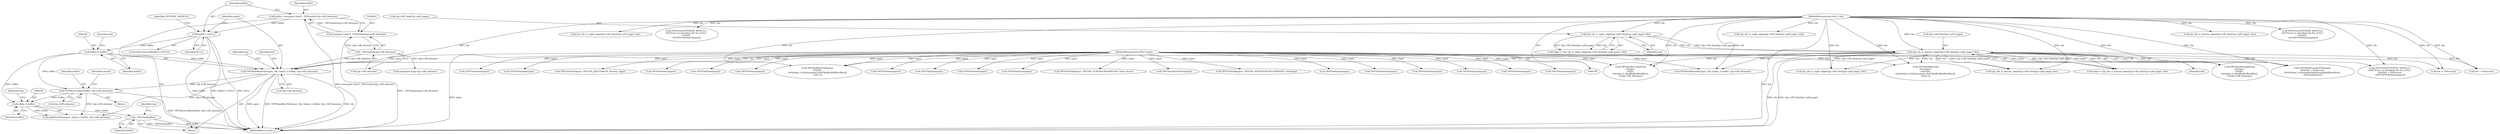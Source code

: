 digraph "0_libtiff_c7153361a4041260719b340f73f2f76@API" {
"1000261" [label="(Call,_TIFFfree(buffer))"];
"1000255" [label="(Call,(tdata_t) buffer)"];
"1000235" [label="(Call,(tdata_t) buffer)"];
"1000211" [label="(Call,buffer==NULL)"];
"1000202" [label="(Call,buffer= (unsigned char*) _TIFFmalloc(t2p->tiff_datasize))"];
"1000204" [label="(Call,(unsigned char*) _TIFFmalloc(t2p->tiff_datasize))"];
"1000206" [label="(Call,_TIFFmalloc(t2p->tiff_datasize))"];
"1000248" [label="(Call,TIFFReverseBits(buffer, t2p->tiff_datasize))"];
"1000232" [label="(Call,TIFFReadRawTile(input, tile, (tdata_t) buffer, t2p->tiff_datasize))"];
"1000110" [label="(MethodParameterIn,TIFF* input)"];
"1000185" [label="(Call,t2p_tile_is_bottom_edge(t2p->tiff_tiles[t2p->pdf_page], tile))"];
"1000174" [label="(Call,t2p_tile_is_right_edge(t2p->tiff_tiles[t2p->pdf_page], tile))"];
"1000112" [label="(MethodParameterIn,ttile_t tile)"];
"1000869" [label="(Call,TIFFReadEncodedTile(input, \n\t\t\t\t\t\ttile + i*tilecount, \n\t\t\t\t\t\t(tdata_t) &(samplebuffer[samplebufferoffset]), \n\t\t\t\t\t\tseptilesize))"];
"1000408" [label="(Call,t2p_tile_is_bottom_edge(t2p->tiff_tiles[t2p->pdf_page], tile))"];
"1000889" [label="(Call,TIFFError(TIFF2PDF_MODULE, \n\t\t\t\t\t\t\"Error on decoding tile %u of %s\", \n\t\t\t\t\t\ttile + i*tilecount, \n\t\t\t\t\t\tTIFFFileName(input)))"];
"1000249" [label="(Identifier,buffer)"];
"1000724" [label="(Call,TIFFFileName(input))"];
"1000186" [label="(Call,t2p->tiff_tiles[t2p->pdf_page])"];
"1000779" [label="(Call,TIFFTileSize(input))"];
"1000175" [label="(Call,t2p->tiff_tiles[t2p->pdf_page])"];
"1000295" [label="(Call,TIFFFileName(input))"];
"1000985" [label="(Call,TIFFFileName(input))"];
"1000172" [label="(Call,edge |= t2p_tile_is_right_edge(t2p->tiff_tiles[t2p->pdf_page], tile))"];
"1001224" [label="(Call,t2p_tile_is_bottom_edge(t2p->tiff_tiles[t2p->pdf_page], tile))"];
"1001328" [label="(Call,TIFFGetField(input, TIFFTAG_YCBCRSUBSAMPLING, &hor, &ver))"];
"1000206" [label="(Call,_TIFFmalloc(t2p->tiff_datasize))"];
"1000981" [label="(Call,TIFFError(TIFF2PDF_MODULE, \n\t\t\t\t\t\"Error on decoding tile %u of %s\", \n\t\t\t\t\ttile, \n\t\t\t\t\tTIFFFileName(input)))"];
"1000216" [label="(Identifier,TIFF2PDF_MODULE)"];
"1000963" [label="(Call,TIFFReadEncodedTile(\n\t\t\t\tinput, \n\t\t\t\ttile, \n\t\t\t\t(tdata_t) &buffer[bufferoffset], \n\t\t\t\tt2p->tiff_datasize))"];
"1000210" [label="(ControlStructure,if(buffer==NULL))"];
"1000235" [label="(Call,(tdata_t) buffer)"];
"1000233" [label="(Identifier,input)"];
"1000247" [label="(Block,)"];
"1000254" [label="(Identifier,output)"];
"1000244" [label="(Identifier,t2p)"];
"1000110" [label="(MethodParameterIn,TIFF* input)"];
"1000183" [label="(Call,edge |= t2p_tile_is_bottom_edge(t2p->tiff_tiles[t2p->pdf_page], tile))"];
"1000253" [label="(Call,t2pWriteFile(output, (tdata_t) buffer, t2p->tiff_datasize))"];
"1000783" [label="(Call,TIFFNumberOfTiles(input))"];
"1001353" [label="(Call,TIFFGetField(input, TIFFTAG_REFERENCEBLACKWHITE, &xfloatp))"];
"1000892" [label="(Call,tile + i*tilecount)"];
"1000213" [label="(Identifier,NULL)"];
"1000248" [label="(Call,TIFFReverseBits(buffer, t2p->tiff_datasize))"];
"1001074" [label="(Call,TIFFFileName(input))"];
"1001134" [label="(Call,TIFFTileRowSize(input))"];
"1000174" [label="(Call,t2p_tile_is_right_edge(t2p->tiff_tiles[t2p->pdf_page], tile))"];
"1000204" [label="(Call,(unsigned char*) _TIFFmalloc(t2p->tiff_datasize))"];
"1000261" [label="(Call,_TIFFfree(buffer))"];
"1000203" [label="(Identifier,buffer)"];
"1000112" [label="(MethodParameterIn,ttile_t tile)"];
"1000355" [label="(Call,TIFFFileName(input))"];
"1000843" [label="(Call,TIFFFileName(input))"];
"1000385" [label="(Call,TIFFFileName(input))"];
"1000871" [label="(Call,tile + i*tilecount)"];
"1000572" [label="(Call,TIFFFileName(input))"];
"1000193" [label="(Identifier,tile)"];
"1000185" [label="(Call,t2p_tile_is_bottom_edge(t2p->tiff_tiles[t2p->pdf_page], tile))"];
"1000212" [label="(Identifier,buffer)"];
"1001185" [label="(Call,t2p_tile_is_right_edge(t2p->tiff_tiles[t2p->pdf_page], tile))"];
"1000257" [label="(Identifier,buffer)"];
"1000182" [label="(Identifier,tile)"];
"1000223" [label="(Call,TIFFFileName(input))"];
"1000753" [label="(Call,TIFFError(TIFF2PDF_MODULE, \n\t\t\t\t\"Error on decoding tile %u of %s\", \n\t\t\t\ttile, \n\t\t\t\tTIFFFileName(input)))"];
"1000304" [label="(Call,TIFFReadRawTile(input, tile, (tdata_t) buffer, t2p->tiff_datasize))"];
"1000207" [label="(Call,t2p->tiff_datasize)"];
"1000500" [label="(Call,TIFFReadRawTile(input, \n\t\t\t\t\ttile, \n\t\t\t\t\t(tdata_t) &(((unsigned char*)buffer)[bufferoffset]), \n\t\t\t\t\t-1))"];
"1000262" [label="(Identifier,buffer)"];
"1000735" [label="(Call,TIFFReadEncodedTile(\n\t\t\tinput, \n\t\t\ttile, \n\t\t\t(tdata_t) &buffer[bufferoffset], \n\t\t\tt2p->tiff_datasize))"];
"1000813" [label="(Call,TIFFFileName(input))"];
"1000239" [label="(Identifier,t2p)"];
"1000250" [label="(Call,t2p->tiff_datasize)"];
"1000265" [label="(Identifier,t2p)"];
"1000238" [label="(Call,t2p->tiff_datasize)"];
"1001121" [label="(Call,t2p_tile_is_right_edge(t2p->tiff_tiles[t2p->pdf_page], tile))"];
"1000451" [label="(Call,t2p_tile_is_right_edge(t2p->tiff_tiles[t2p->pdf_page], tile))"];
"1000234" [label="(Identifier,tile)"];
"1000232" [label="(Call,TIFFReadRawTile(input, tile, (tdata_t) buffer, t2p->tiff_datasize))"];
"1000583" [label="(Call,TIFFGetField(input, TIFFTAG_JPEGTABLES, &count, &jpt))"];
"1000237" [label="(Identifier,buffer)"];
"1001530" [label="(MethodReturn,tsize_t)"];
"1000259" [label="(Identifier,t2p)"];
"1000202" [label="(Call,buffer= (unsigned char*) _TIFFmalloc(t2p->tiff_datasize))"];
"1000952" [label="(Call,TIFFFileName(input))"];
"1000757" [label="(Call,TIFFFileName(input))"];
"1000635" [label="(Call,TIFFReadRawTile(\n\t\t\t\t\t\tinput, \n\t\t\t\t\t\ttile, \n\t\t\t\t\t\t(tdata_t) &(((unsigned char*)buffer)[bufferoffset]), \n\t\t\t\t\t\t-1))"];
"1000201" [label="(Block,)"];
"1000897" [label="(Call,TIFFFileName(input))"];
"1000218" [label="(Call,(unsigned long) t2p->tiff_datasize)"];
"1000211" [label="(Call,buffer==NULL)"];
"1000255" [label="(Call,(tdata_t) buffer)"];
"1000261" -> "1000201"  [label="AST: "];
"1000261" -> "1000262"  [label="CFG: "];
"1000262" -> "1000261"  [label="AST: "];
"1000265" -> "1000261"  [label="CFG: "];
"1000261" -> "1001530"  [label="DDG: buffer"];
"1000261" -> "1001530"  [label="DDG: _TIFFfree(buffer)"];
"1000255" -> "1000261"  [label="DDG: buffer"];
"1000255" -> "1000253"  [label="AST: "];
"1000255" -> "1000257"  [label="CFG: "];
"1000256" -> "1000255"  [label="AST: "];
"1000257" -> "1000255"  [label="AST: "];
"1000259" -> "1000255"  [label="CFG: "];
"1000255" -> "1000253"  [label="DDG: buffer"];
"1000235" -> "1000255"  [label="DDG: buffer"];
"1000248" -> "1000255"  [label="DDG: buffer"];
"1000235" -> "1000232"  [label="AST: "];
"1000235" -> "1000237"  [label="CFG: "];
"1000236" -> "1000235"  [label="AST: "];
"1000237" -> "1000235"  [label="AST: "];
"1000239" -> "1000235"  [label="CFG: "];
"1000235" -> "1000232"  [label="DDG: buffer"];
"1000211" -> "1000235"  [label="DDG: buffer"];
"1000235" -> "1000248"  [label="DDG: buffer"];
"1000211" -> "1000210"  [label="AST: "];
"1000211" -> "1000213"  [label="CFG: "];
"1000212" -> "1000211"  [label="AST: "];
"1000213" -> "1000211"  [label="AST: "];
"1000216" -> "1000211"  [label="CFG: "];
"1000233" -> "1000211"  [label="CFG: "];
"1000211" -> "1001530"  [label="DDG: buffer"];
"1000211" -> "1001530"  [label="DDG: buffer==NULL"];
"1000211" -> "1001530"  [label="DDG: NULL"];
"1000202" -> "1000211"  [label="DDG: buffer"];
"1000202" -> "1000201"  [label="AST: "];
"1000202" -> "1000204"  [label="CFG: "];
"1000203" -> "1000202"  [label="AST: "];
"1000204" -> "1000202"  [label="AST: "];
"1000212" -> "1000202"  [label="CFG: "];
"1000202" -> "1001530"  [label="DDG: (unsigned char*) _TIFFmalloc(t2p->tiff_datasize)"];
"1000204" -> "1000202"  [label="DDG: _TIFFmalloc(t2p->tiff_datasize)"];
"1000204" -> "1000206"  [label="CFG: "];
"1000205" -> "1000204"  [label="AST: "];
"1000206" -> "1000204"  [label="AST: "];
"1000204" -> "1001530"  [label="DDG: _TIFFmalloc(t2p->tiff_datasize)"];
"1000206" -> "1000204"  [label="DDG: t2p->tiff_datasize"];
"1000206" -> "1000207"  [label="CFG: "];
"1000207" -> "1000206"  [label="AST: "];
"1000206" -> "1000218"  [label="DDG: t2p->tiff_datasize"];
"1000206" -> "1000232"  [label="DDG: t2p->tiff_datasize"];
"1000248" -> "1000247"  [label="AST: "];
"1000248" -> "1000250"  [label="CFG: "];
"1000249" -> "1000248"  [label="AST: "];
"1000250" -> "1000248"  [label="AST: "];
"1000254" -> "1000248"  [label="CFG: "];
"1000248" -> "1001530"  [label="DDG: TIFFReverseBits(buffer, t2p->tiff_datasize)"];
"1000232" -> "1000248"  [label="DDG: t2p->tiff_datasize"];
"1000248" -> "1000253"  [label="DDG: t2p->tiff_datasize"];
"1000232" -> "1000201"  [label="AST: "];
"1000232" -> "1000238"  [label="CFG: "];
"1000233" -> "1000232"  [label="AST: "];
"1000234" -> "1000232"  [label="AST: "];
"1000238" -> "1000232"  [label="AST: "];
"1000244" -> "1000232"  [label="CFG: "];
"1000232" -> "1001530"  [label="DDG: input"];
"1000232" -> "1001530"  [label="DDG: TIFFReadRawTile(input, tile, (tdata_t) buffer, t2p->tiff_datasize)"];
"1000232" -> "1001530"  [label="DDG: tile"];
"1000110" -> "1000232"  [label="DDG: input"];
"1000185" -> "1000232"  [label="DDG: tile"];
"1000112" -> "1000232"  [label="DDG: tile"];
"1000232" -> "1000253"  [label="DDG: t2p->tiff_datasize"];
"1000110" -> "1000108"  [label="AST: "];
"1000110" -> "1001530"  [label="DDG: input"];
"1000110" -> "1000223"  [label="DDG: input"];
"1000110" -> "1000295"  [label="DDG: input"];
"1000110" -> "1000304"  [label="DDG: input"];
"1000110" -> "1000355"  [label="DDG: input"];
"1000110" -> "1000385"  [label="DDG: input"];
"1000110" -> "1000500"  [label="DDG: input"];
"1000110" -> "1000572"  [label="DDG: input"];
"1000110" -> "1000583"  [label="DDG: input"];
"1000110" -> "1000635"  [label="DDG: input"];
"1000110" -> "1000724"  [label="DDG: input"];
"1000110" -> "1000735"  [label="DDG: input"];
"1000110" -> "1000757"  [label="DDG: input"];
"1000110" -> "1000779"  [label="DDG: input"];
"1000110" -> "1000783"  [label="DDG: input"];
"1000110" -> "1000813"  [label="DDG: input"];
"1000110" -> "1000843"  [label="DDG: input"];
"1000110" -> "1000869"  [label="DDG: input"];
"1000110" -> "1000897"  [label="DDG: input"];
"1000110" -> "1000952"  [label="DDG: input"];
"1000110" -> "1000963"  [label="DDG: input"];
"1000110" -> "1000985"  [label="DDG: input"];
"1000110" -> "1001074"  [label="DDG: input"];
"1000110" -> "1001134"  [label="DDG: input"];
"1000110" -> "1001328"  [label="DDG: input"];
"1000110" -> "1001353"  [label="DDG: input"];
"1000185" -> "1000183"  [label="AST: "];
"1000185" -> "1000193"  [label="CFG: "];
"1000186" -> "1000185"  [label="AST: "];
"1000193" -> "1000185"  [label="AST: "];
"1000183" -> "1000185"  [label="CFG: "];
"1000185" -> "1001530"  [label="DDG: t2p->tiff_tiles[t2p->pdf_page]"];
"1000185" -> "1001530"  [label="DDG: tile"];
"1000185" -> "1000183"  [label="DDG: t2p->tiff_tiles[t2p->pdf_page]"];
"1000185" -> "1000183"  [label="DDG: tile"];
"1000174" -> "1000185"  [label="DDG: t2p->tiff_tiles[t2p->pdf_page]"];
"1000174" -> "1000185"  [label="DDG: tile"];
"1000112" -> "1000185"  [label="DDG: tile"];
"1000185" -> "1000304"  [label="DDG: tile"];
"1000185" -> "1000408"  [label="DDG: t2p->tiff_tiles[t2p->pdf_page]"];
"1000185" -> "1000408"  [label="DDG: tile"];
"1000185" -> "1000500"  [label="DDG: tile"];
"1000185" -> "1000635"  [label="DDG: tile"];
"1000185" -> "1000735"  [label="DDG: tile"];
"1000185" -> "1000869"  [label="DDG: tile"];
"1000185" -> "1000871"  [label="DDG: tile"];
"1000185" -> "1000889"  [label="DDG: tile"];
"1000185" -> "1000892"  [label="DDG: tile"];
"1000185" -> "1000963"  [label="DDG: tile"];
"1000185" -> "1001121"  [label="DDG: t2p->tiff_tiles[t2p->pdf_page]"];
"1000185" -> "1001121"  [label="DDG: tile"];
"1000174" -> "1000172"  [label="AST: "];
"1000174" -> "1000182"  [label="CFG: "];
"1000175" -> "1000174"  [label="AST: "];
"1000182" -> "1000174"  [label="AST: "];
"1000172" -> "1000174"  [label="CFG: "];
"1000174" -> "1000172"  [label="DDG: t2p->tiff_tiles[t2p->pdf_page]"];
"1000174" -> "1000172"  [label="DDG: tile"];
"1000112" -> "1000174"  [label="DDG: tile"];
"1000112" -> "1000108"  [label="AST: "];
"1000112" -> "1001530"  [label="DDG: tile"];
"1000112" -> "1000304"  [label="DDG: tile"];
"1000112" -> "1000408"  [label="DDG: tile"];
"1000112" -> "1000451"  [label="DDG: tile"];
"1000112" -> "1000500"  [label="DDG: tile"];
"1000112" -> "1000635"  [label="DDG: tile"];
"1000112" -> "1000735"  [label="DDG: tile"];
"1000112" -> "1000753"  [label="DDG: tile"];
"1000112" -> "1000869"  [label="DDG: tile"];
"1000112" -> "1000871"  [label="DDG: tile"];
"1000112" -> "1000889"  [label="DDG: tile"];
"1000112" -> "1000892"  [label="DDG: tile"];
"1000112" -> "1000963"  [label="DDG: tile"];
"1000112" -> "1000981"  [label="DDG: tile"];
"1000112" -> "1001121"  [label="DDG: tile"];
"1000112" -> "1001185"  [label="DDG: tile"];
"1000112" -> "1001224"  [label="DDG: tile"];
}
